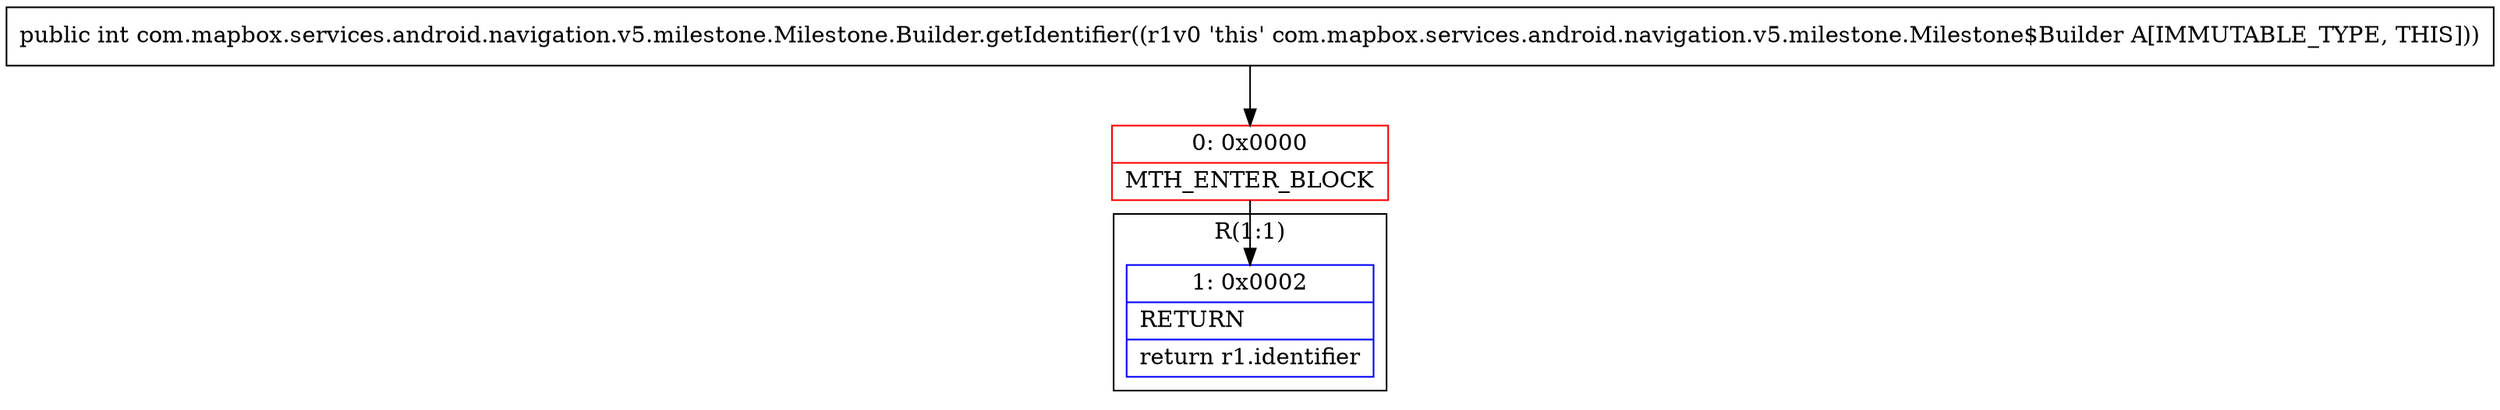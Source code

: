 digraph "CFG forcom.mapbox.services.android.navigation.v5.milestone.Milestone.Builder.getIdentifier()I" {
subgraph cluster_Region_812343209 {
label = "R(1:1)";
node [shape=record,color=blue];
Node_1 [shape=record,label="{1\:\ 0x0002|RETURN\l|return r1.identifier\l}"];
}
Node_0 [shape=record,color=red,label="{0\:\ 0x0000|MTH_ENTER_BLOCK\l}"];
MethodNode[shape=record,label="{public int com.mapbox.services.android.navigation.v5.milestone.Milestone.Builder.getIdentifier((r1v0 'this' com.mapbox.services.android.navigation.v5.milestone.Milestone$Builder A[IMMUTABLE_TYPE, THIS])) }"];
MethodNode -> Node_0;
Node_0 -> Node_1;
}

